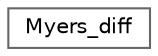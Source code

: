 digraph "Graphical Class Hierarchy"
{
 // LATEX_PDF_SIZE
  bgcolor="transparent";
  edge [fontname=Helvetica,fontsize=10,labelfontname=Helvetica,labelfontsize=10];
  node [fontname=Helvetica,fontsize=10,shape=box,height=0.2,width=0.4];
  rankdir="LR";
  Node0 [label="Myers_diff",height=0.2,width=0.4,color="grey40", fillcolor="white", style="filled",URL="$class_myers__diff.html",tooltip=" "];
}

